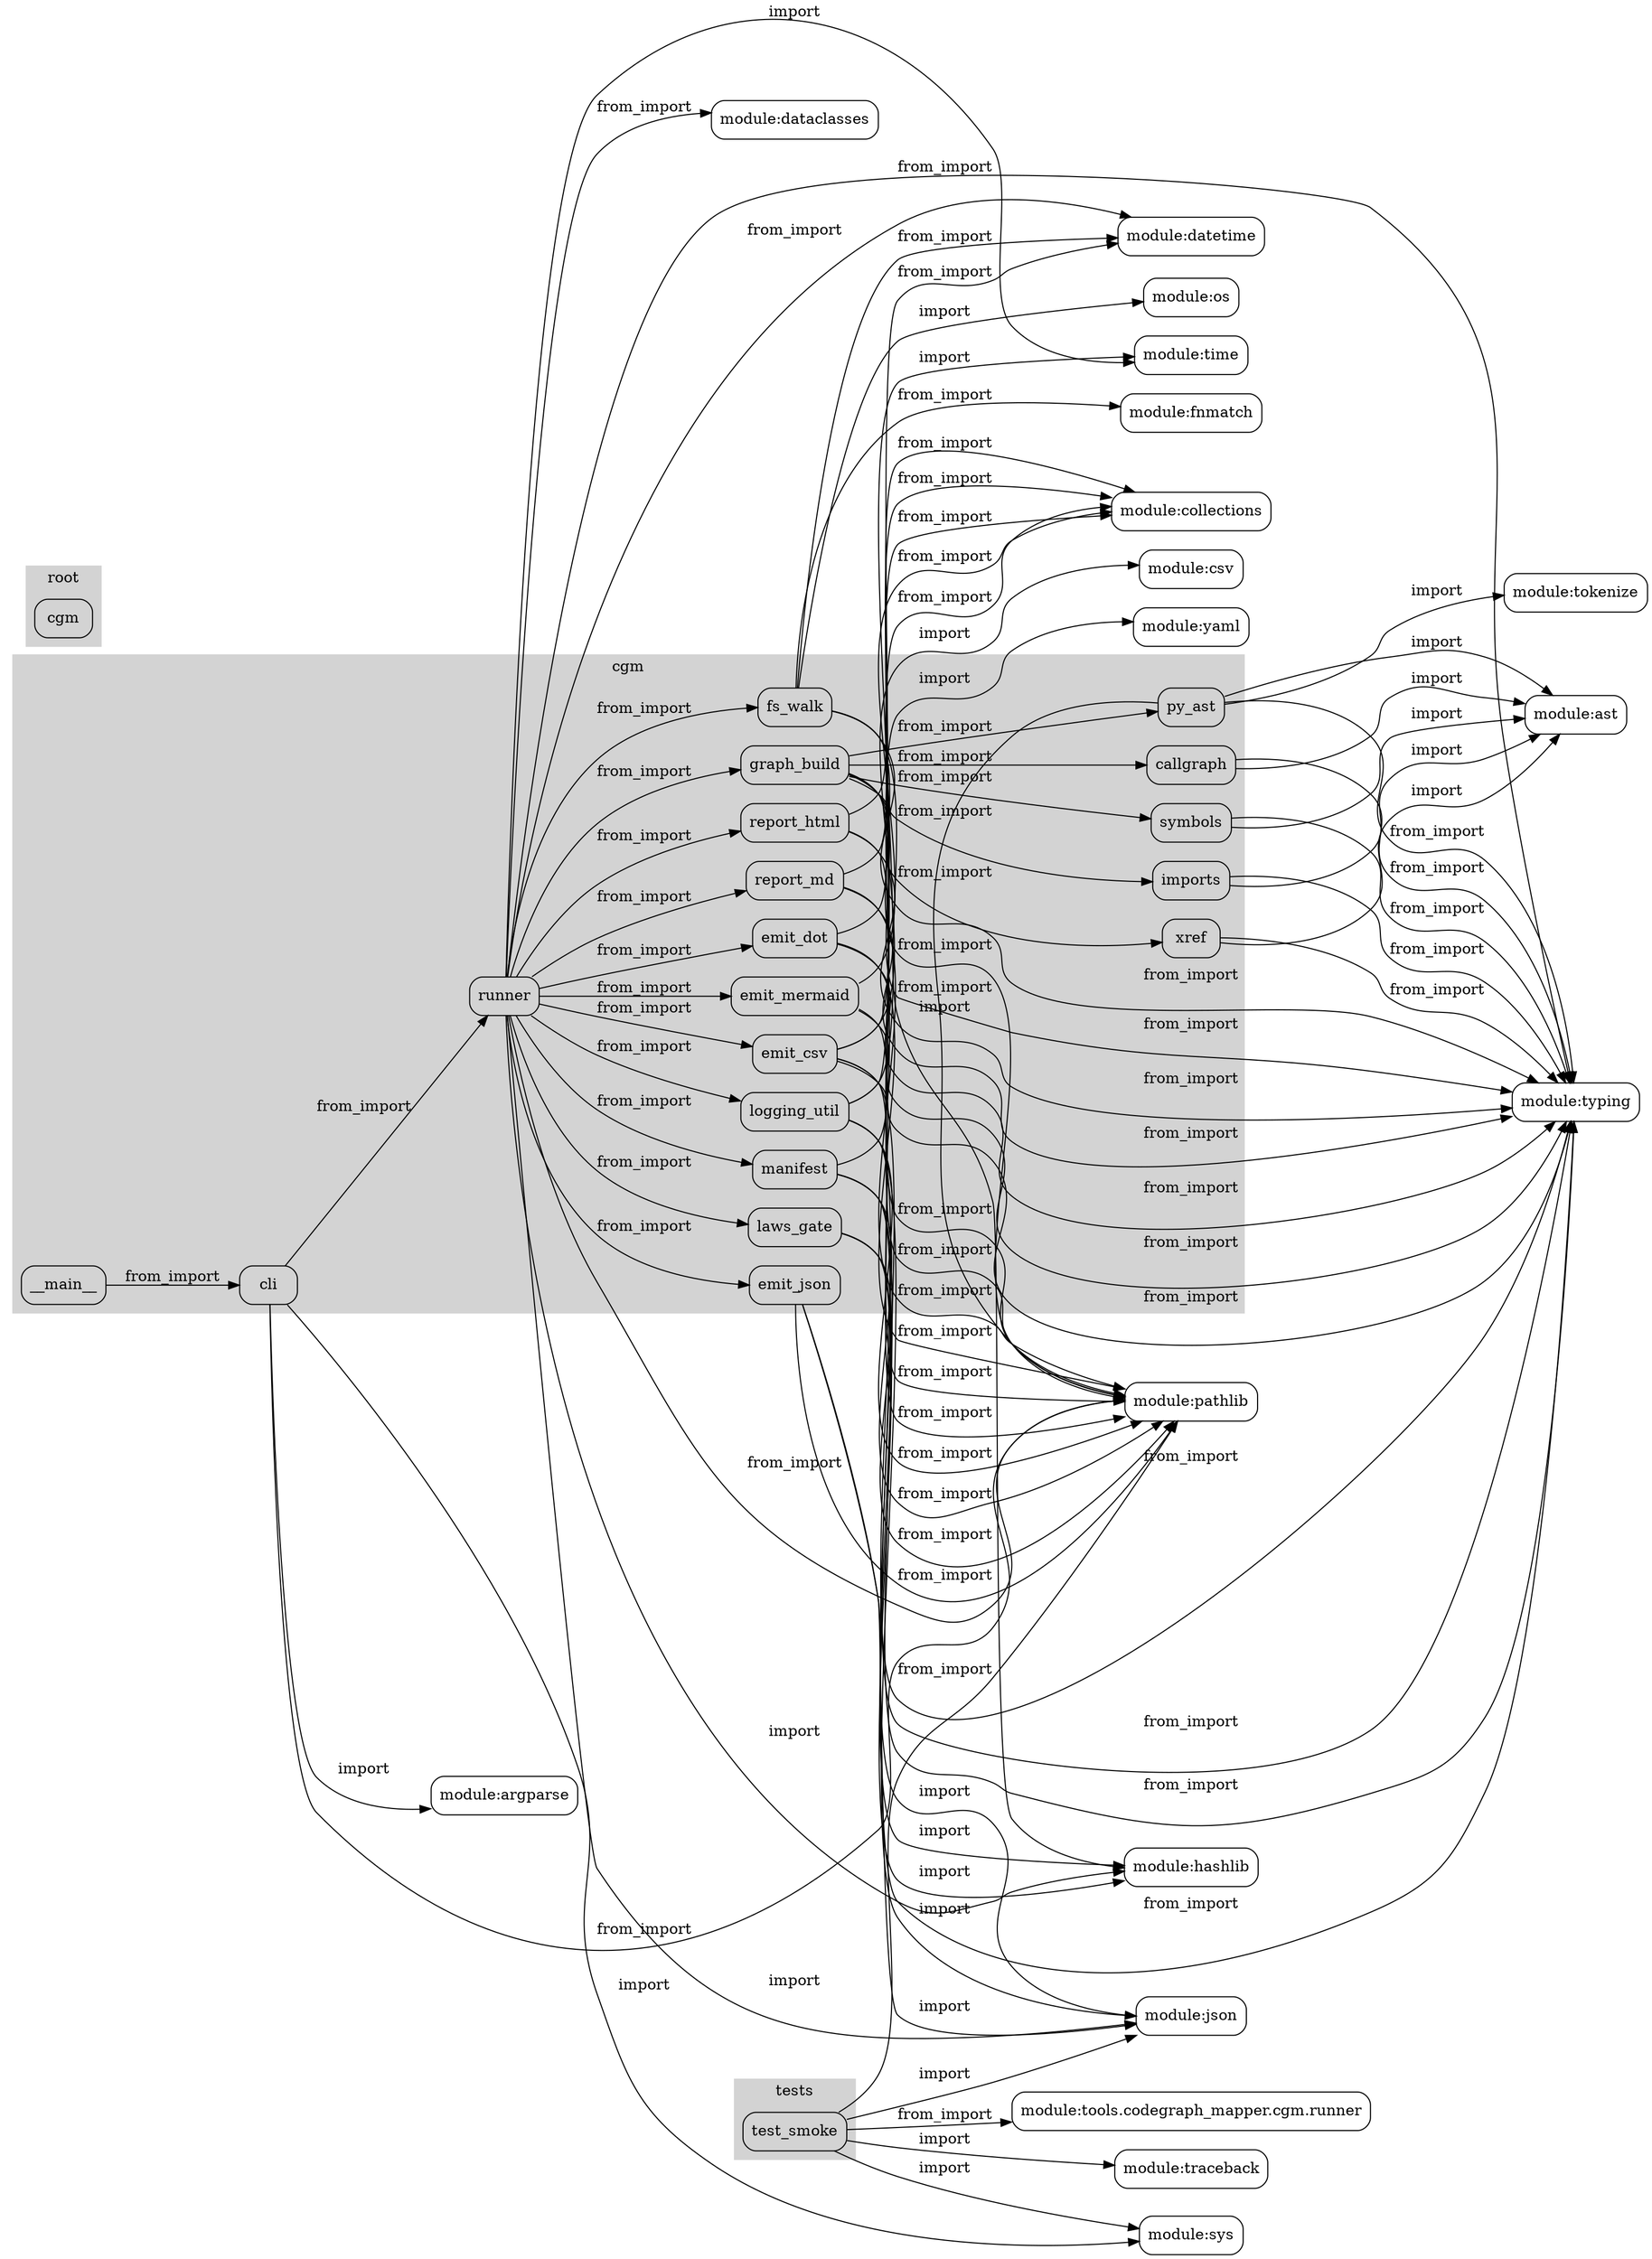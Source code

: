 digraph CodeGraph {
  rankdir=LR;
  node [shape=box, style=rounded];

  subgraph cluster_cgm {
    label="cgm";
    style=filled;
    color=lightgrey;

    "module:cgm.callgraph" [label="callgraph"];
    "module:cgm.cli" [label="cli"];
    "module:cgm.emit_csv" [label="emit_csv"];
    "module:cgm.emit_dot" [label="emit_dot"];
    "module:cgm.emit_json" [label="emit_json"];
    "module:cgm.emit_mermaid" [label="emit_mermaid"];
    "module:cgm.fs_walk" [label="fs_walk"];
    "module:cgm.graph_build" [label="graph_build"];
    "module:cgm.imports" [label="imports"];
    "module:cgm.laws_gate" [label="laws_gate"];
    "module:cgm.logging_util" [label="logging_util"];
    "module:cgm.manifest" [label="manifest"];
    "module:cgm.py_ast" [label="py_ast"];
    "module:cgm.report_html" [label="report_html"];
    "module:cgm.report_md" [label="report_md"];
    "module:cgm.runner" [label="runner"];
    "module:cgm.symbols" [label="symbols"];
    "module:cgm.xref" [label="xref"];
    "module:cgm.__main__" [label="__main__"];
  }

  subgraph cluster_root {
    label="root";
    style=filled;
    color=lightgrey;

    "module:cgm" [label="cgm"];
  }

  subgraph cluster_tests {
    label="tests";
    style=filled;
    color=lightgrey;

    "module:tests.test_smoke" [label="test_smoke"];
  }

  "module:cgm.callgraph" -> "module:ast" [label="import"];
  "module:cgm.callgraph" -> "module:typing" [label="from_import"];
  "module:cgm.cli" -> "module:sys" [label="import"];
  "module:cgm.cli" -> "module:argparse" [label="import"];
  "module:cgm.cli" -> "module:pathlib" [label="from_import"];
  "module:cgm.cli" -> "module:cgm.runner" [label="from_import"];
  "module:cgm.emit_csv" -> "module:csv" [label="import"];
  "module:cgm.emit_csv" -> "module:pathlib" [label="from_import"];
  "module:cgm.emit_csv" -> "module:typing" [label="from_import"];
  "module:cgm.emit_csv" -> "module:collections" [label="from_import"];
  "module:cgm.emit_csv" -> "module:json" [label="import"];
  "module:cgm.emit_dot" -> "module:pathlib" [label="from_import"];
  "module:cgm.emit_dot" -> "module:typing" [label="from_import"];
  "module:cgm.emit_dot" -> "module:collections" [label="from_import"];
  "module:cgm.emit_json" -> "module:json" [label="import"];
  "module:cgm.emit_json" -> "module:pathlib" [label="from_import"];
  "module:cgm.emit_json" -> "module:typing" [label="from_import"];
  "module:cgm.emit_mermaid" -> "module:pathlib" [label="from_import"];
  "module:cgm.emit_mermaid" -> "module:typing" [label="from_import"];
  "module:cgm.emit_mermaid" -> "module:collections" [label="from_import"];
  "module:cgm.fs_walk" -> "module:os" [label="import"];
  "module:cgm.fs_walk" -> "module:hashlib" [label="import"];
  "module:cgm.fs_walk" -> "module:pathlib" [label="from_import"];
  "module:cgm.fs_walk" -> "module:datetime" [label="from_import"];
  "module:cgm.fs_walk" -> "module:typing" [label="from_import"];
  "module:cgm.fs_walk" -> "module:fnmatch" [label="from_import"];
  "module:cgm.graph_build" -> "module:pathlib" [label="from_import"];
  "module:cgm.graph_build" -> "module:typing" [label="from_import"];
  "module:cgm.graph_build" -> "module:cgm.py_ast" [label="from_import"];
  "module:cgm.graph_build" -> "module:cgm.imports" [label="from_import"];
  "module:cgm.graph_build" -> "module:cgm.symbols" [label="from_import"];
  "module:cgm.graph_build" -> "module:cgm.callgraph" [label="from_import"];
  "module:cgm.graph_build" -> "module:cgm.xref" [label="from_import"];
  "module:cgm.imports" -> "module:ast" [label="import"];
  "module:cgm.imports" -> "module:typing" [label="from_import"];
  "module:cgm.laws_gate" -> "module:hashlib" [label="import"];
  "module:cgm.laws_gate" -> "module:pathlib" [label="from_import"];
  "module:cgm.laws_gate" -> "module:typing" [label="from_import"];
  "module:cgm.logging_util" -> "module:json" [label="import"];
  "module:cgm.logging_util" -> "module:time" [label="import"];
  "module:cgm.logging_util" -> "module:pathlib" [label="from_import"];
  "module:cgm.logging_util" -> "module:datetime" [label="from_import"];
  "module:cgm.logging_util" -> "module:typing" [label="from_import"];
  "module:cgm.manifest" -> "module:yaml" [label="import"];
  "module:cgm.manifest" -> "module:hashlib" [label="import"];
  "module:cgm.manifest" -> "module:pathlib" [label="from_import"];
  "module:cgm.manifest" -> "module:typing" [label="from_import"];
  "module:cgm.py_ast" -> "module:ast" [label="import"];
  "module:cgm.py_ast" -> "module:tokenize" [label="import"];
  "module:cgm.py_ast" -> "module:pathlib" [label="from_import"];
  "module:cgm.py_ast" -> "module:typing" [label="from_import"];
  "module:cgm.report_html" -> "module:pathlib" [label="from_import"];
  "module:cgm.report_html" -> "module:typing" [label="from_import"];
  "module:cgm.report_html" -> "module:collections" [label="from_import"];
  "module:cgm.report_md" -> "module:pathlib" [label="from_import"];
  "module:cgm.report_md" -> "module:typing" [label="from_import"];
  "module:cgm.report_md" -> "module:collections" [label="from_import"];
  "module:cgm.runner" -> "module:json" [label="import"];
  "module:cgm.runner" -> "module:hashlib" [label="import"];
  "module:cgm.runner" -> "module:time" [label="import"];
  "module:cgm.runner" -> "module:pathlib" [label="from_import"];
  "module:cgm.runner" -> "module:datetime" [label="from_import"];
  "module:cgm.runner" -> "module:dataclasses" [label="from_import"];
  "module:cgm.runner" -> "module:typing" [label="from_import"];
  "module:cgm.runner" -> "module:cgm.logging_util" [label="from_import"];
  "module:cgm.runner" -> "module:cgm.laws_gate" [label="from_import"];
  "module:cgm.runner" -> "module:cgm.manifest" [label="from_import"];
  "module:cgm.runner" -> "module:cgm.fs_walk" [label="from_import"];
  "module:cgm.runner" -> "module:cgm.graph_build" [label="from_import"];
  "module:cgm.runner" -> "module:cgm.emit_json" [label="from_import"];
  "module:cgm.runner" -> "module:cgm.emit_csv" [label="from_import"];
  "module:cgm.runner" -> "module:cgm.emit_dot" [label="from_import"];
  "module:cgm.runner" -> "module:cgm.emit_mermaid" [label="from_import"];
  "module:cgm.runner" -> "module:cgm.report_md" [label="from_import"];
  "module:cgm.runner" -> "module:cgm.report_html" [label="from_import"];
  "module:cgm.symbols" -> "module:ast" [label="import"];
  "module:cgm.symbols" -> "module:typing" [label="from_import"];
  "module:cgm.xref" -> "module:ast" [label="import"];
  "module:cgm.xref" -> "module:typing" [label="from_import"];
  "module:cgm.__main__" -> "module:cgm.cli" [label="from_import"];
  "module:tests.test_smoke" -> "module:json" [label="import"];
  "module:tests.test_smoke" -> "module:sys" [label="import"];
  "module:tests.test_smoke" -> "module:pathlib" [label="from_import"];
  "module:tests.test_smoke" -> "module:tools.codegraph_mapper.cgm.runner" [label="from_import"];
  "module:tests.test_smoke" -> "module:traceback" [label="import"];
}
